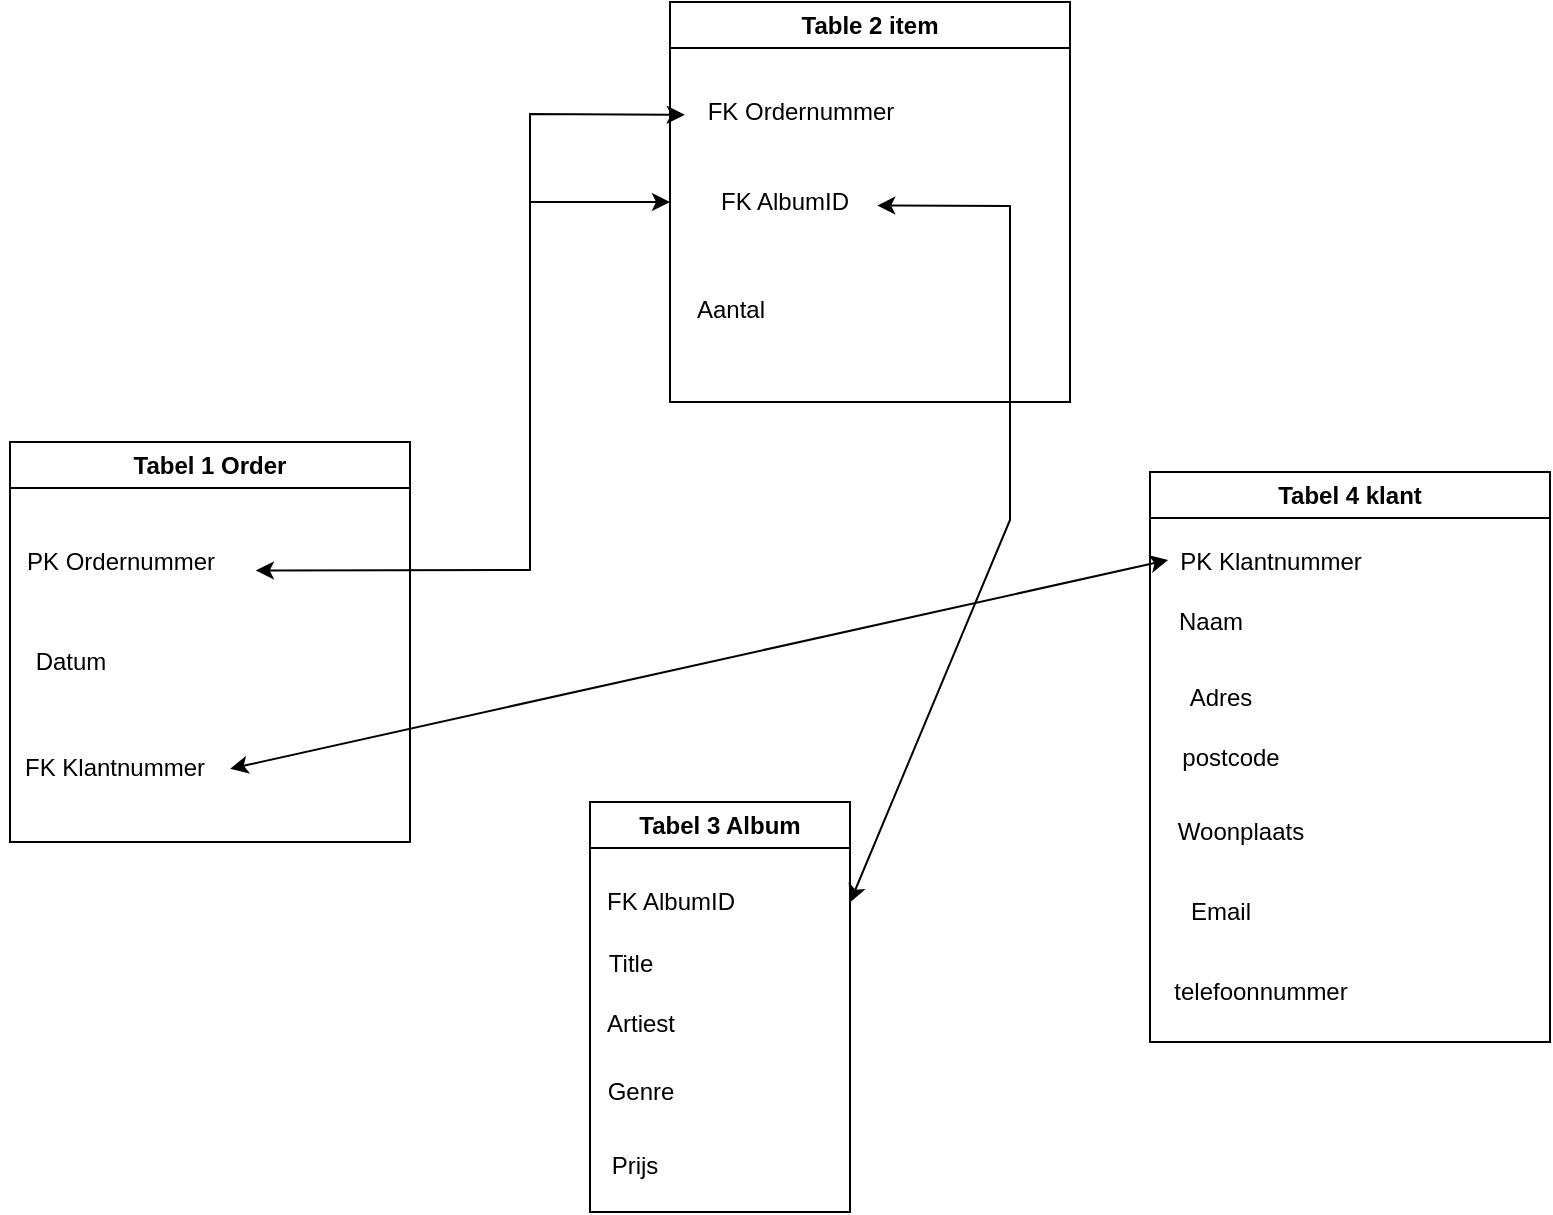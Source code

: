 <mxfile version="20.8.16" type="device"><diagram name="Page-1" id="m4ep4YEnFSHidVJ7w0lM"><mxGraphModel dx="1040" dy="661" grid="1" gridSize="10" guides="1" tooltips="1" connect="1" arrows="1" fold="1" page="1" pageScale="1" pageWidth="850" pageHeight="1100" math="0" shadow="0"><root><mxCell id="0"/><mxCell id="1" parent="0"/><mxCell id="IbRGs_D8Y0m_hC6yqS0A-1" value="Table 2 item" style="swimlane;whiteSpace=wrap;html=1;startSize=23;" vertex="1" parent="1"><mxGeometry x="350" y="70" width="200" height="200" as="geometry"/></mxCell><mxCell id="IbRGs_D8Y0m_hC6yqS0A-2" value="FK Ordernummer&lt;br&gt;" style="text;html=1;align=center;verticalAlign=middle;resizable=0;points=[];autosize=1;strokeColor=none;fillColor=none;" vertex="1" parent="IbRGs_D8Y0m_hC6yqS0A-1"><mxGeometry x="5" y="40" width="120" height="30" as="geometry"/></mxCell><mxCell id="IbRGs_D8Y0m_hC6yqS0A-3" value="FK AlbumID" style="text;html=1;align=center;verticalAlign=middle;resizable=0;points=[];autosize=1;strokeColor=none;fillColor=none;" vertex="1" parent="IbRGs_D8Y0m_hC6yqS0A-1"><mxGeometry x="12" y="85" width="90" height="30" as="geometry"/></mxCell><mxCell id="IbRGs_D8Y0m_hC6yqS0A-4" value="Aantal" style="text;html=1;align=center;verticalAlign=middle;resizable=0;points=[];autosize=1;strokeColor=none;fillColor=none;" vertex="1" parent="1"><mxGeometry x="350" y="209" width="60" height="30" as="geometry"/></mxCell><mxCell id="IbRGs_D8Y0m_hC6yqS0A-5" value="Tabel 4 klant" style="swimlane;whiteSpace=wrap;html=1;" vertex="1" parent="1"><mxGeometry x="590" y="305" width="200" height="285" as="geometry"/></mxCell><mxCell id="IbRGs_D8Y0m_hC6yqS0A-6" value="PK Klantnummer" style="text;html=1;align=center;verticalAlign=middle;resizable=0;points=[];autosize=1;strokeColor=none;fillColor=none;" vertex="1" parent="IbRGs_D8Y0m_hC6yqS0A-5"><mxGeometry x="5" y="30" width="110" height="30" as="geometry"/></mxCell><mxCell id="IbRGs_D8Y0m_hC6yqS0A-7" value="Naam&lt;br&gt;" style="text;html=1;align=center;verticalAlign=middle;resizable=0;points=[];autosize=1;strokeColor=none;fillColor=none;" vertex="1" parent="IbRGs_D8Y0m_hC6yqS0A-5"><mxGeometry y="60" width="60" height="30" as="geometry"/></mxCell><mxCell id="IbRGs_D8Y0m_hC6yqS0A-12" value="Adres&lt;br&gt;" style="text;html=1;align=center;verticalAlign=middle;resizable=0;points=[];autosize=1;strokeColor=none;fillColor=none;" vertex="1" parent="IbRGs_D8Y0m_hC6yqS0A-5"><mxGeometry x="10" y="97.5" width="50" height="30" as="geometry"/></mxCell><mxCell id="IbRGs_D8Y0m_hC6yqS0A-13" value="postcode" style="text;html=1;align=center;verticalAlign=middle;resizable=0;points=[];autosize=1;strokeColor=none;fillColor=none;" vertex="1" parent="IbRGs_D8Y0m_hC6yqS0A-5"><mxGeometry x="5" y="127.5" width="70" height="30" as="geometry"/></mxCell><mxCell id="IbRGs_D8Y0m_hC6yqS0A-17" value="telefoonnummer" style="text;html=1;align=center;verticalAlign=middle;resizable=0;points=[];autosize=1;strokeColor=none;fillColor=none;" vertex="1" parent="IbRGs_D8Y0m_hC6yqS0A-5"><mxGeometry y="245" width="110" height="30" as="geometry"/></mxCell><mxCell id="IbRGs_D8Y0m_hC6yqS0A-16" value="Email" style="text;html=1;align=center;verticalAlign=middle;resizable=0;points=[];autosize=1;strokeColor=none;fillColor=none;" vertex="1" parent="IbRGs_D8Y0m_hC6yqS0A-5"><mxGeometry x="10" y="205" width="50" height="30" as="geometry"/></mxCell><mxCell id="IbRGs_D8Y0m_hC6yqS0A-15" value="Woonplaats" style="text;html=1;align=center;verticalAlign=middle;resizable=0;points=[];autosize=1;strokeColor=none;fillColor=none;" vertex="1" parent="IbRGs_D8Y0m_hC6yqS0A-5"><mxGeometry y="165" width="90" height="30" as="geometry"/></mxCell><mxCell id="IbRGs_D8Y0m_hC6yqS0A-19" value="Tabel 3 Album" style="swimlane;whiteSpace=wrap;html=1;" vertex="1" parent="1"><mxGeometry x="310" y="470" width="130" height="205" as="geometry"/></mxCell><mxCell id="IbRGs_D8Y0m_hC6yqS0A-23" value="Genre" style="text;html=1;align=center;verticalAlign=middle;resizable=0;points=[];autosize=1;strokeColor=none;fillColor=none;" vertex="1" parent="IbRGs_D8Y0m_hC6yqS0A-19"><mxGeometry x="-5" y="130" width="60" height="30" as="geometry"/></mxCell><mxCell id="IbRGs_D8Y0m_hC6yqS0A-24" value="Prijs" style="text;html=1;align=center;verticalAlign=middle;resizable=0;points=[];autosize=1;strokeColor=none;fillColor=none;" vertex="1" parent="IbRGs_D8Y0m_hC6yqS0A-19"><mxGeometry x="-3" y="167" width="50" height="30" as="geometry"/></mxCell><mxCell id="IbRGs_D8Y0m_hC6yqS0A-21" value="Title" style="text;html=1;align=center;verticalAlign=middle;resizable=0;points=[];autosize=1;strokeColor=none;fillColor=none;" vertex="1" parent="IbRGs_D8Y0m_hC6yqS0A-19"><mxGeometry x="-5" y="66" width="50" height="30" as="geometry"/></mxCell><mxCell id="IbRGs_D8Y0m_hC6yqS0A-22" value="Artiest" style="text;html=1;align=center;verticalAlign=middle;resizable=0;points=[];autosize=1;strokeColor=none;fillColor=none;" vertex="1" parent="IbRGs_D8Y0m_hC6yqS0A-19"><mxGeometry x="-5" y="95.5" width="60" height="30" as="geometry"/></mxCell><mxCell id="IbRGs_D8Y0m_hC6yqS0A-20" value="FK AlbumID" style="text;html=1;align=center;verticalAlign=middle;resizable=0;points=[];autosize=1;strokeColor=none;fillColor=none;" vertex="1" parent="1"><mxGeometry x="305" y="505" width="90" height="30" as="geometry"/></mxCell><mxCell id="IbRGs_D8Y0m_hC6yqS0A-26" value="Tabel 1 Order" style="swimlane;whiteSpace=wrap;html=1;" vertex="1" parent="1"><mxGeometry x="20" y="290" width="200" height="200" as="geometry"/></mxCell><mxCell id="IbRGs_D8Y0m_hC6yqS0A-27" value="PK Ordernummer" style="text;html=1;align=center;verticalAlign=middle;resizable=0;points=[];autosize=1;strokeColor=none;fillColor=none;" vertex="1" parent="IbRGs_D8Y0m_hC6yqS0A-26"><mxGeometry x="-5" y="45" width="120" height="30" as="geometry"/></mxCell><mxCell id="IbRGs_D8Y0m_hC6yqS0A-29" value="FK Klantnummer" style="text;html=1;align=center;verticalAlign=middle;resizable=0;points=[];autosize=1;strokeColor=none;fillColor=none;" vertex="1" parent="IbRGs_D8Y0m_hC6yqS0A-26"><mxGeometry x="-3" y="148" width="110" height="30" as="geometry"/></mxCell><mxCell id="IbRGs_D8Y0m_hC6yqS0A-28" value="Datum" style="text;html=1;align=center;verticalAlign=middle;resizable=0;points=[];autosize=1;strokeColor=none;fillColor=none;" vertex="1" parent="1"><mxGeometry x="20" y="385" width="60" height="30" as="geometry"/></mxCell><mxCell id="IbRGs_D8Y0m_hC6yqS0A-41" value="" style="endArrow=classic;startArrow=classic;html=1;rounded=0;exitX=1;exitY=0.25;exitDx=0;exitDy=0;entryX=1.018;entryY=0.592;entryDx=0;entryDy=0;entryPerimeter=0;" edge="1" parent="1"><mxGeometry width="50" height="50" relative="1" as="geometry"><mxPoint x="440" y="520.25" as="sourcePoint"/><mxPoint x="453.62" y="171.76" as="targetPoint"/><Array as="points"><mxPoint x="520" y="329"/><mxPoint x="520" y="172"/></Array></mxGeometry></mxCell><mxCell id="IbRGs_D8Y0m_hC6yqS0A-42" value="" style="endArrow=classic;startArrow=classic;html=1;rounded=0;entryX=0.037;entryY=0.467;entryDx=0;entryDy=0;entryPerimeter=0;exitX=1.028;exitY=0.512;exitDx=0;exitDy=0;exitPerimeter=0;" edge="1" parent="1" source="IbRGs_D8Y0m_hC6yqS0A-29" target="IbRGs_D8Y0m_hC6yqS0A-6"><mxGeometry width="50" height="50" relative="1" as="geometry"><mxPoint x="300" y="440" as="sourcePoint"/><mxPoint x="350" y="390" as="targetPoint"/></mxGeometry></mxCell><mxCell id="IbRGs_D8Y0m_hC6yqS0A-43" value="" style="endArrow=classic;startArrow=classic;html=1;rounded=0;entryX=0.02;entryY=0.546;entryDx=0;entryDy=0;entryPerimeter=0;exitX=1.066;exitY=0.641;exitDx=0;exitDy=0;exitPerimeter=0;" edge="1" parent="1" source="IbRGs_D8Y0m_hC6yqS0A-27" target="IbRGs_D8Y0m_hC6yqS0A-2"><mxGeometry width="50" height="50" relative="1" as="geometry"><mxPoint x="300" y="290" as="sourcePoint"/><mxPoint x="350" y="240" as="targetPoint"/><Array as="points"><mxPoint x="280" y="354"/><mxPoint x="280" y="126"/></Array></mxGeometry></mxCell><mxCell id="IbRGs_D8Y0m_hC6yqS0A-45" value="" style="endArrow=classic;html=1;rounded=0;entryX=0;entryY=0.5;entryDx=0;entryDy=0;" edge="1" parent="1" target="IbRGs_D8Y0m_hC6yqS0A-1"><mxGeometry width="50" height="50" relative="1" as="geometry"><mxPoint x="280" y="170" as="sourcePoint"/><mxPoint x="350" y="240" as="targetPoint"/></mxGeometry></mxCell></root></mxGraphModel></diagram></mxfile>